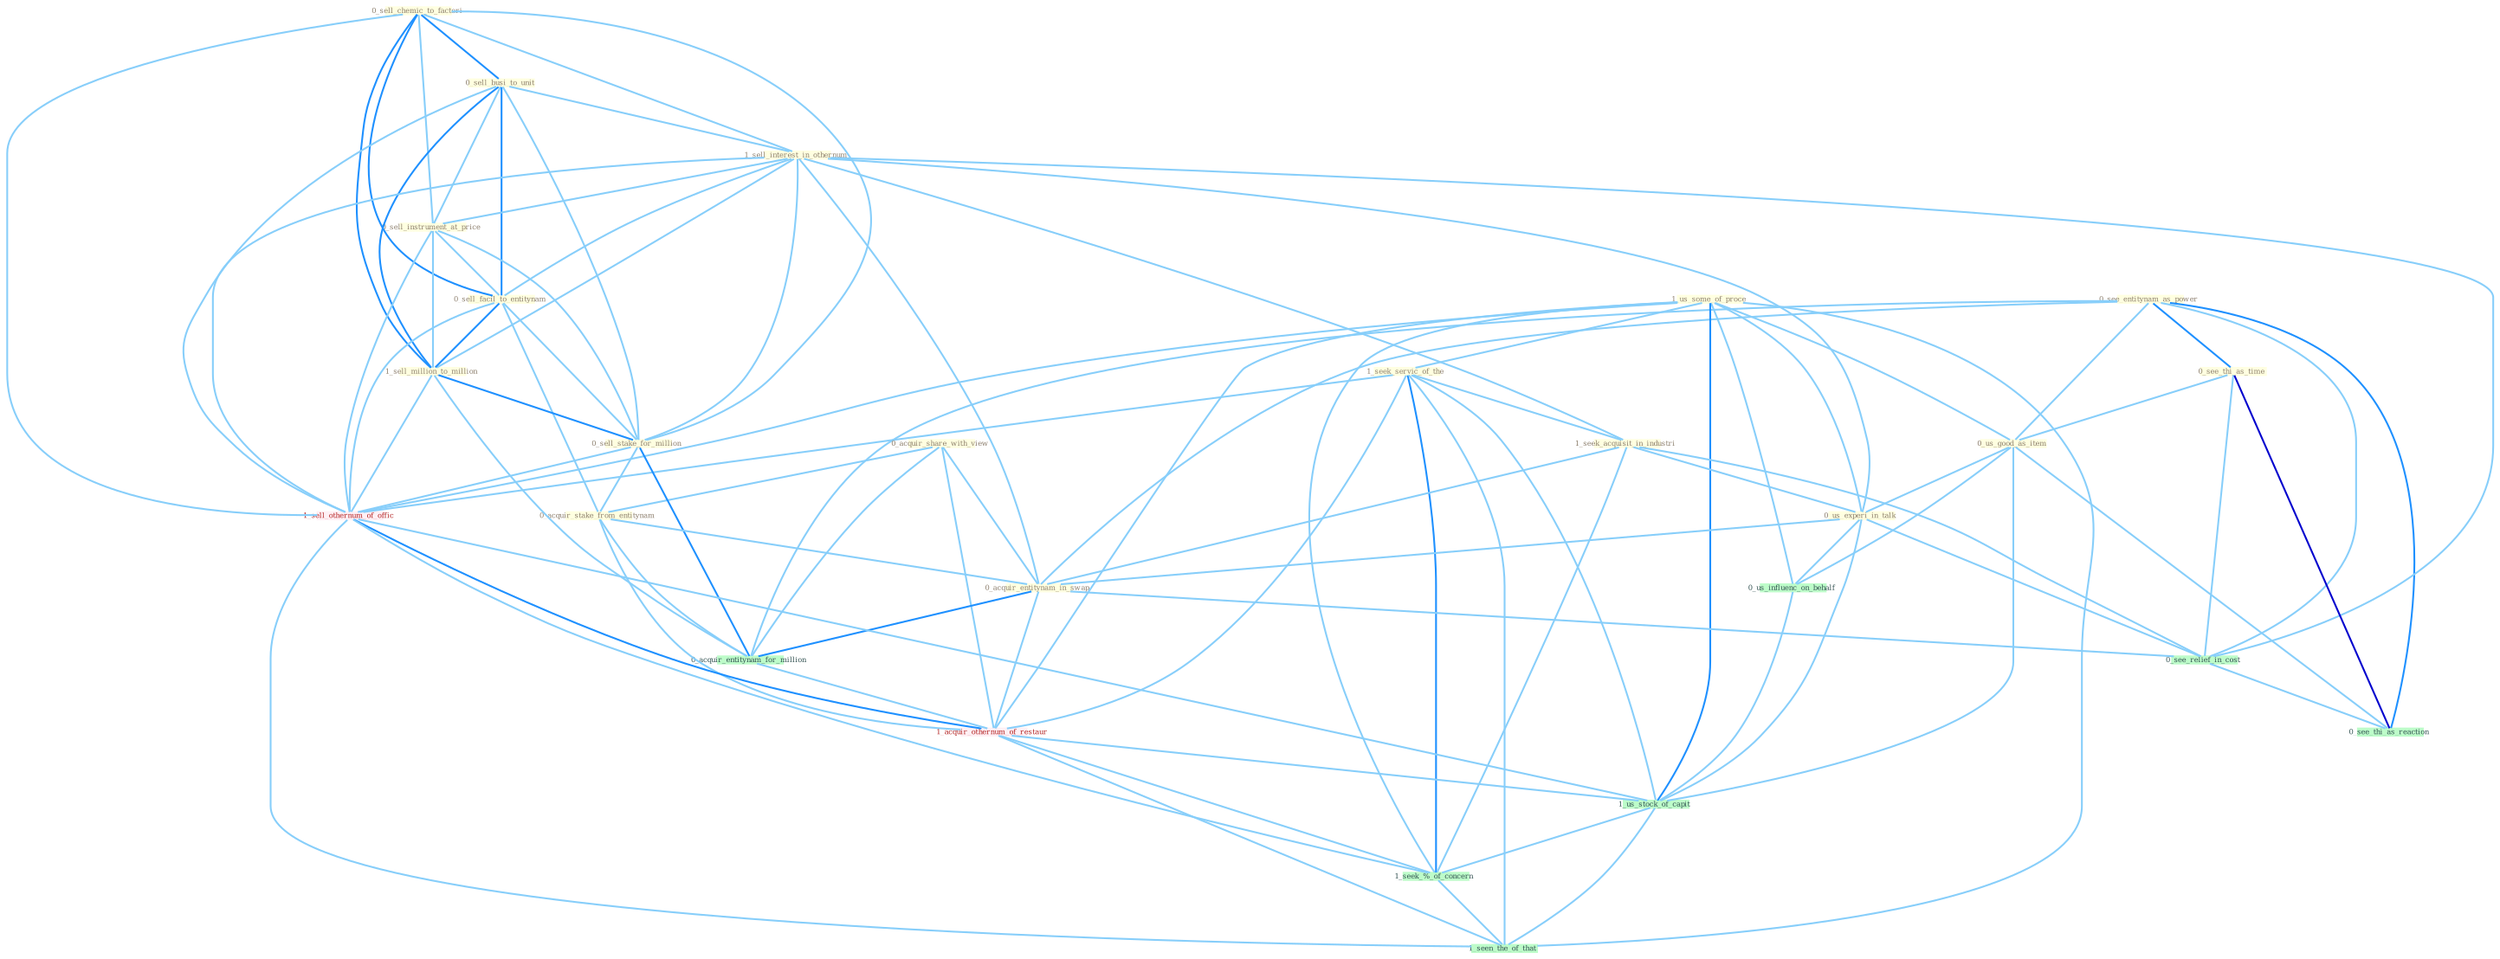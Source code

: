 Graph G{ 
    node
    [shape=polygon,style=filled,width=.5,height=.06,color="#BDFCC9",fixedsize=true,fontsize=4,
    fontcolor="#2f4f4f"];
    {node
    [color="#ffffe0", fontcolor="#8b7d6b"] "0_sell_chemic_to_factori " "0_see_entitynam_as_power " "1_us_some_of_proce " "0_sell_busi_to_unit " "1_seek_servic_of_the " "1_sell_interest_in_othernum " "0_see_thi_as_time " "0_us_good_as_item " "0_sell_instrument_at_price " "0_acquir_share_with_view " "0_sell_facil_to_entitynam " "1_seek_acquisit_in_industri " "1_sell_million_to_million " "0_sell_stake_for_million " "0_us_experi_in_talk " "0_acquir_stake_from_entitynam " "0_acquir_entitynam_in_swap "}
{node [color="#fff0f5", fontcolor="#b22222"] "1_sell_othernum_of_offic " "1_acquir_othernum_of_restaur "}
edge [color="#B0E2FF"];

	"0_sell_chemic_to_factori " -- "0_sell_busi_to_unit " [w="2", color="#1e90ff" , len=0.8];
	"0_sell_chemic_to_factori " -- "1_sell_interest_in_othernum " [w="1", color="#87cefa" ];
	"0_sell_chemic_to_factori " -- "0_sell_instrument_at_price " [w="1", color="#87cefa" ];
	"0_sell_chemic_to_factori " -- "0_sell_facil_to_entitynam " [w="2", color="#1e90ff" , len=0.8];
	"0_sell_chemic_to_factori " -- "1_sell_million_to_million " [w="2", color="#1e90ff" , len=0.8];
	"0_sell_chemic_to_factori " -- "0_sell_stake_for_million " [w="1", color="#87cefa" ];
	"0_sell_chemic_to_factori " -- "1_sell_othernum_of_offic " [w="1", color="#87cefa" ];
	"0_see_entitynam_as_power " -- "0_see_thi_as_time " [w="2", color="#1e90ff" , len=0.8];
	"0_see_entitynam_as_power " -- "0_us_good_as_item " [w="1", color="#87cefa" ];
	"0_see_entitynam_as_power " -- "0_acquir_entitynam_in_swap " [w="1", color="#87cefa" ];
	"0_see_entitynam_as_power " -- "0_acquir_entitynam_for_million " [w="1", color="#87cefa" ];
	"0_see_entitynam_as_power " -- "0_see_relief_in_cost " [w="1", color="#87cefa" ];
	"0_see_entitynam_as_power " -- "0_see_thi_as_reaction " [w="2", color="#1e90ff" , len=0.8];
	"1_us_some_of_proce " -- "1_seek_servic_of_the " [w="1", color="#87cefa" ];
	"1_us_some_of_proce " -- "0_us_good_as_item " [w="1", color="#87cefa" ];
	"1_us_some_of_proce " -- "0_us_experi_in_talk " [w="1", color="#87cefa" ];
	"1_us_some_of_proce " -- "1_sell_othernum_of_offic " [w="1", color="#87cefa" ];
	"1_us_some_of_proce " -- "0_us_influenc_on_behalf " [w="1", color="#87cefa" ];
	"1_us_some_of_proce " -- "1_acquir_othernum_of_restaur " [w="1", color="#87cefa" ];
	"1_us_some_of_proce " -- "1_us_stock_of_capit " [w="2", color="#1e90ff" , len=0.8];
	"1_us_some_of_proce " -- "1_seek_%_of_concern " [w="1", color="#87cefa" ];
	"1_us_some_of_proce " -- "1_seen_the_of_that " [w="1", color="#87cefa" ];
	"0_sell_busi_to_unit " -- "1_sell_interest_in_othernum " [w="1", color="#87cefa" ];
	"0_sell_busi_to_unit " -- "0_sell_instrument_at_price " [w="1", color="#87cefa" ];
	"0_sell_busi_to_unit " -- "0_sell_facil_to_entitynam " [w="2", color="#1e90ff" , len=0.8];
	"0_sell_busi_to_unit " -- "1_sell_million_to_million " [w="2", color="#1e90ff" , len=0.8];
	"0_sell_busi_to_unit " -- "0_sell_stake_for_million " [w="1", color="#87cefa" ];
	"0_sell_busi_to_unit " -- "1_sell_othernum_of_offic " [w="1", color="#87cefa" ];
	"1_seek_servic_of_the " -- "1_seek_acquisit_in_industri " [w="1", color="#87cefa" ];
	"1_seek_servic_of_the " -- "1_sell_othernum_of_offic " [w="1", color="#87cefa" ];
	"1_seek_servic_of_the " -- "1_acquir_othernum_of_restaur " [w="1", color="#87cefa" ];
	"1_seek_servic_of_the " -- "1_us_stock_of_capit " [w="1", color="#87cefa" ];
	"1_seek_servic_of_the " -- "1_seek_%_of_concern " [w="2", color="#1e90ff" , len=0.8];
	"1_seek_servic_of_the " -- "1_seen_the_of_that " [w="1", color="#87cefa" ];
	"1_sell_interest_in_othernum " -- "0_sell_instrument_at_price " [w="1", color="#87cefa" ];
	"1_sell_interest_in_othernum " -- "0_sell_facil_to_entitynam " [w="1", color="#87cefa" ];
	"1_sell_interest_in_othernum " -- "1_seek_acquisit_in_industri " [w="1", color="#87cefa" ];
	"1_sell_interest_in_othernum " -- "1_sell_million_to_million " [w="1", color="#87cefa" ];
	"1_sell_interest_in_othernum " -- "0_sell_stake_for_million " [w="1", color="#87cefa" ];
	"1_sell_interest_in_othernum " -- "0_us_experi_in_talk " [w="1", color="#87cefa" ];
	"1_sell_interest_in_othernum " -- "0_acquir_entitynam_in_swap " [w="1", color="#87cefa" ];
	"1_sell_interest_in_othernum " -- "1_sell_othernum_of_offic " [w="1", color="#87cefa" ];
	"1_sell_interest_in_othernum " -- "0_see_relief_in_cost " [w="1", color="#87cefa" ];
	"0_see_thi_as_time " -- "0_us_good_as_item " [w="1", color="#87cefa" ];
	"0_see_thi_as_time " -- "0_see_relief_in_cost " [w="1", color="#87cefa" ];
	"0_see_thi_as_time " -- "0_see_thi_as_reaction " [w="3", color="#0000cd" , len=0.6];
	"0_us_good_as_item " -- "0_us_experi_in_talk " [w="1", color="#87cefa" ];
	"0_us_good_as_item " -- "0_us_influenc_on_behalf " [w="1", color="#87cefa" ];
	"0_us_good_as_item " -- "0_see_thi_as_reaction " [w="1", color="#87cefa" ];
	"0_us_good_as_item " -- "1_us_stock_of_capit " [w="1", color="#87cefa" ];
	"0_sell_instrument_at_price " -- "0_sell_facil_to_entitynam " [w="1", color="#87cefa" ];
	"0_sell_instrument_at_price " -- "1_sell_million_to_million " [w="1", color="#87cefa" ];
	"0_sell_instrument_at_price " -- "0_sell_stake_for_million " [w="1", color="#87cefa" ];
	"0_sell_instrument_at_price " -- "1_sell_othernum_of_offic " [w="1", color="#87cefa" ];
	"0_acquir_share_with_view " -- "0_acquir_stake_from_entitynam " [w="1", color="#87cefa" ];
	"0_acquir_share_with_view " -- "0_acquir_entitynam_in_swap " [w="1", color="#87cefa" ];
	"0_acquir_share_with_view " -- "0_acquir_entitynam_for_million " [w="1", color="#87cefa" ];
	"0_acquir_share_with_view " -- "1_acquir_othernum_of_restaur " [w="1", color="#87cefa" ];
	"0_sell_facil_to_entitynam " -- "1_sell_million_to_million " [w="2", color="#1e90ff" , len=0.8];
	"0_sell_facil_to_entitynam " -- "0_sell_stake_for_million " [w="1", color="#87cefa" ];
	"0_sell_facil_to_entitynam " -- "0_acquir_stake_from_entitynam " [w="1", color="#87cefa" ];
	"0_sell_facil_to_entitynam " -- "1_sell_othernum_of_offic " [w="1", color="#87cefa" ];
	"1_seek_acquisit_in_industri " -- "0_us_experi_in_talk " [w="1", color="#87cefa" ];
	"1_seek_acquisit_in_industri " -- "0_acquir_entitynam_in_swap " [w="1", color="#87cefa" ];
	"1_seek_acquisit_in_industri " -- "0_see_relief_in_cost " [w="1", color="#87cefa" ];
	"1_seek_acquisit_in_industri " -- "1_seek_%_of_concern " [w="1", color="#87cefa" ];
	"1_sell_million_to_million " -- "0_sell_stake_for_million " [w="2", color="#1e90ff" , len=0.8];
	"1_sell_million_to_million " -- "0_acquir_entitynam_for_million " [w="1", color="#87cefa" ];
	"1_sell_million_to_million " -- "1_sell_othernum_of_offic " [w="1", color="#87cefa" ];
	"0_sell_stake_for_million " -- "0_acquir_stake_from_entitynam " [w="1", color="#87cefa" ];
	"0_sell_stake_for_million " -- "0_acquir_entitynam_for_million " [w="2", color="#1e90ff" , len=0.8];
	"0_sell_stake_for_million " -- "1_sell_othernum_of_offic " [w="1", color="#87cefa" ];
	"0_us_experi_in_talk " -- "0_acquir_entitynam_in_swap " [w="1", color="#87cefa" ];
	"0_us_experi_in_talk " -- "0_us_influenc_on_behalf " [w="1", color="#87cefa" ];
	"0_us_experi_in_talk " -- "0_see_relief_in_cost " [w="1", color="#87cefa" ];
	"0_us_experi_in_talk " -- "1_us_stock_of_capit " [w="1", color="#87cefa" ];
	"0_acquir_stake_from_entitynam " -- "0_acquir_entitynam_in_swap " [w="1", color="#87cefa" ];
	"0_acquir_stake_from_entitynam " -- "0_acquir_entitynam_for_million " [w="1", color="#87cefa" ];
	"0_acquir_stake_from_entitynam " -- "1_acquir_othernum_of_restaur " [w="1", color="#87cefa" ];
	"0_acquir_entitynam_in_swap " -- "0_acquir_entitynam_for_million " [w="2", color="#1e90ff" , len=0.8];
	"0_acquir_entitynam_in_swap " -- "0_see_relief_in_cost " [w="1", color="#87cefa" ];
	"0_acquir_entitynam_in_swap " -- "1_acquir_othernum_of_restaur " [w="1", color="#87cefa" ];
	"0_acquir_entitynam_for_million " -- "1_acquir_othernum_of_restaur " [w="1", color="#87cefa" ];
	"1_sell_othernum_of_offic " -- "1_acquir_othernum_of_restaur " [w="2", color="#1e90ff" , len=0.8];
	"1_sell_othernum_of_offic " -- "1_us_stock_of_capit " [w="1", color="#87cefa" ];
	"1_sell_othernum_of_offic " -- "1_seek_%_of_concern " [w="1", color="#87cefa" ];
	"1_sell_othernum_of_offic " -- "1_seen_the_of_that " [w="1", color="#87cefa" ];
	"0_us_influenc_on_behalf " -- "1_us_stock_of_capit " [w="1", color="#87cefa" ];
	"0_see_relief_in_cost " -- "0_see_thi_as_reaction " [w="1", color="#87cefa" ];
	"1_acquir_othernum_of_restaur " -- "1_us_stock_of_capit " [w="1", color="#87cefa" ];
	"1_acquir_othernum_of_restaur " -- "1_seek_%_of_concern " [w="1", color="#87cefa" ];
	"1_acquir_othernum_of_restaur " -- "1_seen_the_of_that " [w="1", color="#87cefa" ];
	"1_us_stock_of_capit " -- "1_seek_%_of_concern " [w="1", color="#87cefa" ];
	"1_us_stock_of_capit " -- "1_seen_the_of_that " [w="1", color="#87cefa" ];
	"1_seek_%_of_concern " -- "1_seen_the_of_that " [w="1", color="#87cefa" ];
}